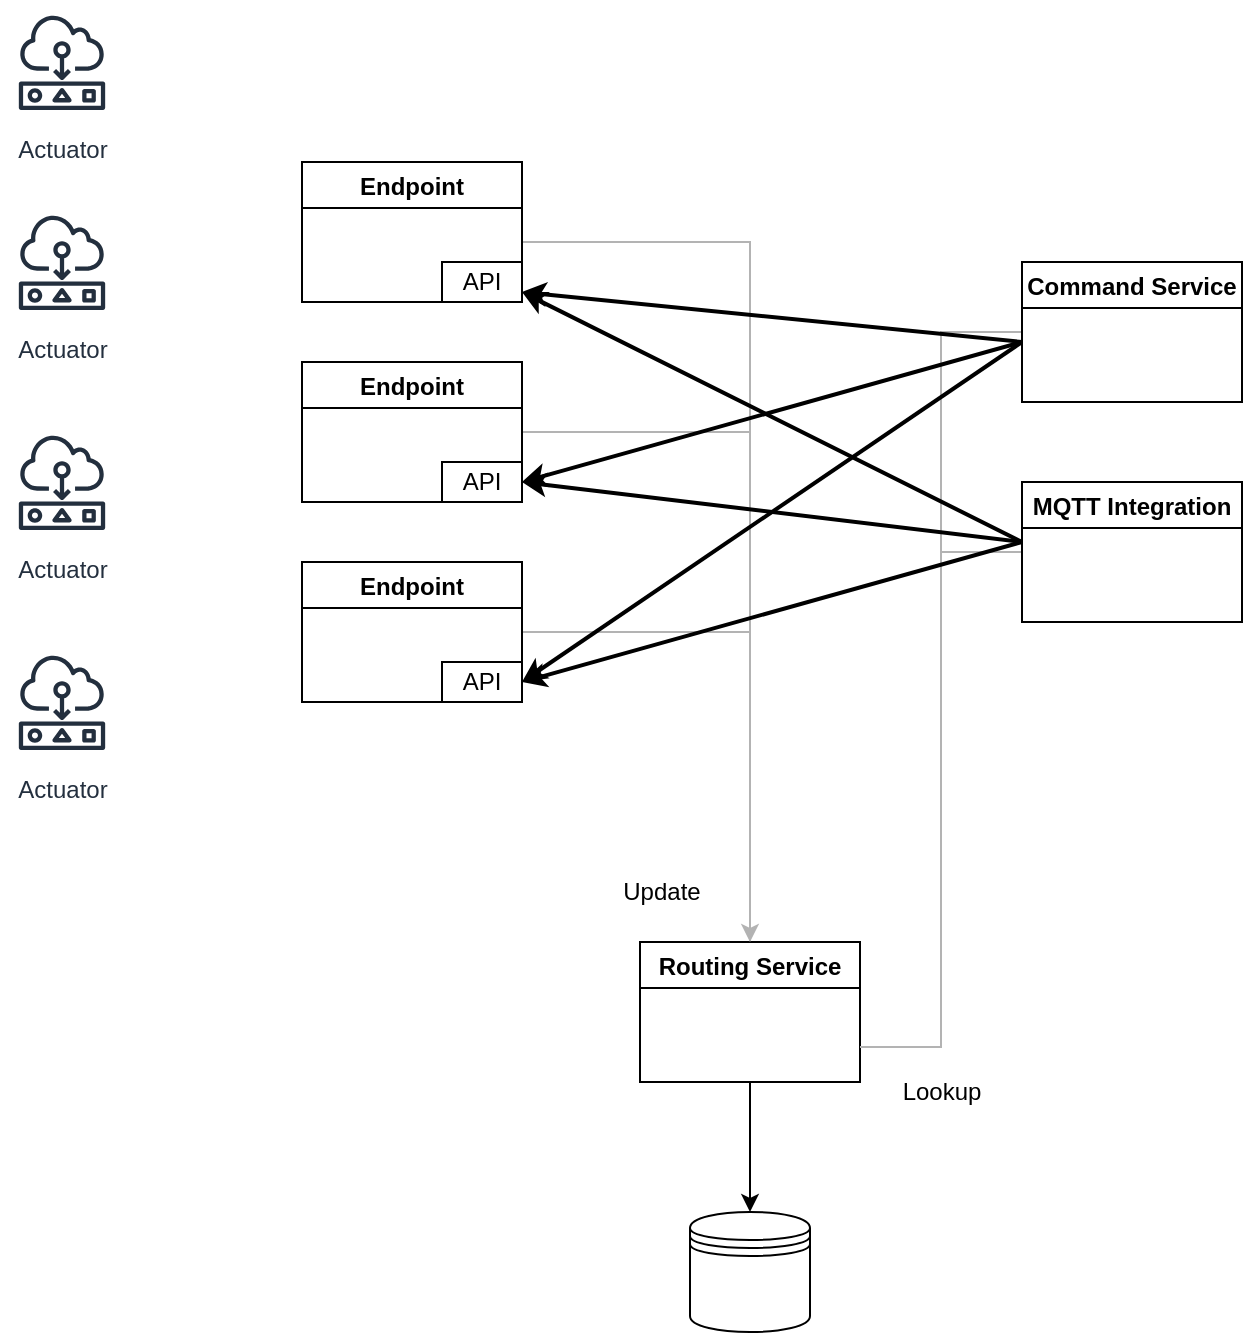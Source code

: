 <mxfile version="20.5.3" type="device"><diagram id="YmAj1CXoCWVD7MHZriO5" name="Page-1"><mxGraphModel dx="1282" dy="1180" grid="1" gridSize="10" guides="1" tooltips="1" connect="1" arrows="1" fold="1" page="1" pageScale="1" pageWidth="827" pageHeight="1169" math="0" shadow="0"><root><mxCell id="0"/><mxCell id="1" parent="0"/><mxCell id="4nMvOS2KJhTRMIKHvrUb-24" value="" style="edgeStyle=orthogonalEdgeStyle;rounded=0;orthogonalLoop=1;jettySize=auto;html=1;" edge="1" parent="1" source="4nMvOS2KJhTRMIKHvrUb-12" target="4nMvOS2KJhTRMIKHvrUb-23"><mxGeometry relative="1" as="geometry"/></mxCell><mxCell id="4nMvOS2KJhTRMIKHvrUb-25" value="" style="edgeStyle=orthogonalEdgeStyle;rounded=0;orthogonalLoop=1;jettySize=auto;html=1;endArrow=none;endFill=0;strokeColor=#B3B3B3;" edge="1" parent="1" source="4nMvOS2KJhTRMIKHvrUb-12"><mxGeometry relative="1" as="geometry"><mxPoint x="300" y="310" as="targetPoint"/><Array as="points"><mxPoint x="414" y="310"/></Array></mxGeometry></mxCell><mxCell id="4nMvOS2KJhTRMIKHvrUb-26" value="" style="edgeStyle=orthogonalEdgeStyle;rounded=0;orthogonalLoop=1;jettySize=auto;html=1;endArrow=none;endFill=0;strokeColor=#B3B3B3;" edge="1" parent="1" source="4nMvOS2KJhTRMIKHvrUb-12"><mxGeometry relative="1" as="geometry"><mxPoint x="300" y="505" as="targetPoint"/><Array as="points"><mxPoint x="414" y="505"/></Array></mxGeometry></mxCell><mxCell id="4nMvOS2KJhTRMIKHvrUb-12" value="Routing Service" style="swimlane;" vertex="1" parent="1"><mxGeometry x="359" y="660" width="110" height="70" as="geometry"/></mxCell><mxCell id="4nMvOS2KJhTRMIKHvrUb-14" value="Endpoint" style="swimlane;" vertex="1" parent="1"><mxGeometry x="190" y="470" width="110" height="70" as="geometry"/></mxCell><mxCell id="4nMvOS2KJhTRMIKHvrUb-40" value="API" style="rounded=0;whiteSpace=wrap;html=1;" vertex="1" parent="4nMvOS2KJhTRMIKHvrUb-14"><mxGeometry x="70" y="50" width="40" height="20" as="geometry"/></mxCell><mxCell id="4nMvOS2KJhTRMIKHvrUb-31" style="edgeStyle=orthogonalEdgeStyle;rounded=0;orthogonalLoop=1;jettySize=auto;html=1;entryX=0.5;entryY=0;entryDx=0;entryDy=0;strokeColor=#B3B3B3;" edge="1" parent="1" source="4nMvOS2KJhTRMIKHvrUb-16" target="4nMvOS2KJhTRMIKHvrUb-12"><mxGeometry relative="1" as="geometry"/></mxCell><mxCell id="4nMvOS2KJhTRMIKHvrUb-16" value="Endpoint" style="swimlane;" vertex="1" parent="1"><mxGeometry x="190" y="370" width="110" height="70" as="geometry"/></mxCell><mxCell id="4nMvOS2KJhTRMIKHvrUb-39" value="API" style="rounded=0;whiteSpace=wrap;html=1;" vertex="1" parent="4nMvOS2KJhTRMIKHvrUb-16"><mxGeometry x="70" y="50" width="40" height="20" as="geometry"/></mxCell><mxCell id="4nMvOS2KJhTRMIKHvrUb-18" value="Endpoint" style="swimlane;" vertex="1" parent="1"><mxGeometry x="190" y="270" width="110" height="70" as="geometry"/></mxCell><mxCell id="4nMvOS2KJhTRMIKHvrUb-38" value="API" style="rounded=0;whiteSpace=wrap;html=1;" vertex="1" parent="4nMvOS2KJhTRMIKHvrUb-18"><mxGeometry x="70" y="50" width="40" height="20" as="geometry"/></mxCell><mxCell id="4nMvOS2KJhTRMIKHvrUb-19" value="Actuator" style="sketch=0;outlineConnect=0;fontColor=#232F3E;gradientColor=none;strokeColor=#232F3E;fillColor=#ffffff;dashed=0;verticalLabelPosition=bottom;verticalAlign=top;align=center;html=1;fontSize=12;fontStyle=0;aspect=fixed;shape=mxgraph.aws4.resourceIcon;resIcon=mxgraph.aws4.actuator;" vertex="1" parent="1"><mxGeometry x="40" y="190" width="60" height="60" as="geometry"/></mxCell><mxCell id="4nMvOS2KJhTRMIKHvrUb-20" value="Actuator" style="sketch=0;outlineConnect=0;fontColor=#232F3E;gradientColor=none;strokeColor=#232F3E;fillColor=#ffffff;dashed=0;verticalLabelPosition=bottom;verticalAlign=top;align=center;html=1;fontSize=12;fontStyle=0;aspect=fixed;shape=mxgraph.aws4.resourceIcon;resIcon=mxgraph.aws4.actuator;" vertex="1" parent="1"><mxGeometry x="40" y="290" width="60" height="60" as="geometry"/></mxCell><mxCell id="4nMvOS2KJhTRMIKHvrUb-21" value="Actuator" style="sketch=0;outlineConnect=0;fontColor=#232F3E;gradientColor=none;strokeColor=#232F3E;fillColor=#ffffff;dashed=0;verticalLabelPosition=bottom;verticalAlign=top;align=center;html=1;fontSize=12;fontStyle=0;aspect=fixed;shape=mxgraph.aws4.resourceIcon;resIcon=mxgraph.aws4.actuator;" vertex="1" parent="1"><mxGeometry x="40" y="400" width="60" height="60" as="geometry"/></mxCell><mxCell id="4nMvOS2KJhTRMIKHvrUb-22" value="Actuator" style="sketch=0;outlineConnect=0;fontColor=#232F3E;gradientColor=none;strokeColor=#232F3E;fillColor=#ffffff;dashed=0;verticalLabelPosition=bottom;verticalAlign=top;align=center;html=1;fontSize=12;fontStyle=0;aspect=fixed;shape=mxgraph.aws4.resourceIcon;resIcon=mxgraph.aws4.actuator;" vertex="1" parent="1"><mxGeometry x="40" y="510" width="60" height="60" as="geometry"/></mxCell><mxCell id="4nMvOS2KJhTRMIKHvrUb-23" value="" style="shape=datastore;whiteSpace=wrap;html=1;" vertex="1" parent="1"><mxGeometry x="384" y="795" width="60" height="60" as="geometry"/></mxCell><mxCell id="4nMvOS2KJhTRMIKHvrUb-34" style="edgeStyle=orthogonalEdgeStyle;rounded=0;orthogonalLoop=1;jettySize=auto;html=1;entryX=1;entryY=0.75;entryDx=0;entryDy=0;endArrow=none;endFill=0;strokeColor=#B3B3B3;" edge="1" parent="1" source="4nMvOS2KJhTRMIKHvrUb-32" target="4nMvOS2KJhTRMIKHvrUb-12"><mxGeometry relative="1" as="geometry"/></mxCell><mxCell id="4nMvOS2KJhTRMIKHvrUb-32" value="Command Service" style="swimlane;" vertex="1" parent="1"><mxGeometry x="550" y="320" width="110" height="70" as="geometry"/></mxCell><mxCell id="4nMvOS2KJhTRMIKHvrUb-35" style="edgeStyle=orthogonalEdgeStyle;rounded=0;orthogonalLoop=1;jettySize=auto;html=1;entryX=1;entryY=0.75;entryDx=0;entryDy=0;endArrow=none;endFill=0;strokeColor=#B3B3B3;" edge="1" parent="1" source="4nMvOS2KJhTRMIKHvrUb-33" target="4nMvOS2KJhTRMIKHvrUb-12"><mxGeometry relative="1" as="geometry"/></mxCell><mxCell id="4nMvOS2KJhTRMIKHvrUb-33" value="MQTT Integration" style="swimlane;" vertex="1" parent="1"><mxGeometry x="550" y="430" width="110" height="70" as="geometry"/></mxCell><mxCell id="4nMvOS2KJhTRMIKHvrUb-36" value="Update" style="text;html=1;strokeColor=none;fillColor=none;align=center;verticalAlign=middle;whiteSpace=wrap;rounded=0;" vertex="1" parent="1"><mxGeometry x="340" y="620" width="60" height="30" as="geometry"/></mxCell><mxCell id="4nMvOS2KJhTRMIKHvrUb-37" value="Lookup" style="text;html=1;strokeColor=none;fillColor=none;align=center;verticalAlign=middle;whiteSpace=wrap;rounded=0;" vertex="1" parent="1"><mxGeometry x="480" y="720" width="60" height="30" as="geometry"/></mxCell><mxCell id="4nMvOS2KJhTRMIKHvrUb-48" value="" style="endArrow=none;startArrow=classic;html=1;rounded=0;strokeColor=#000000;strokeWidth=2;endFill=0;" edge="1" parent="1"><mxGeometry width="50" height="50" relative="1" as="geometry"><mxPoint x="300" y="530" as="sourcePoint"/><mxPoint x="550" y="460" as="targetPoint"/></mxGeometry></mxCell><mxCell id="4nMvOS2KJhTRMIKHvrUb-49" value="" style="endArrow=none;startArrow=classic;html=1;rounded=0;strokeColor=#000000;strokeWidth=2;exitX=1;exitY=0.5;exitDx=0;exitDy=0;endFill=0;" edge="1" parent="1" source="4nMvOS2KJhTRMIKHvrUb-39"><mxGeometry width="50" height="50" relative="1" as="geometry"><mxPoint x="300" y="525" as="sourcePoint"/><mxPoint x="550" y="460" as="targetPoint"/></mxGeometry></mxCell><mxCell id="4nMvOS2KJhTRMIKHvrUb-50" value="" style="endArrow=none;startArrow=classic;html=1;rounded=0;strokeColor=#000000;strokeWidth=2;endFill=0;" edge="1" parent="1"><mxGeometry width="50" height="50" relative="1" as="geometry"><mxPoint x="300" y="335" as="sourcePoint"/><mxPoint x="550" y="460" as="targetPoint"/></mxGeometry></mxCell><mxCell id="4nMvOS2KJhTRMIKHvrUb-51" value="" style="endArrow=none;startArrow=classic;html=1;rounded=0;strokeColor=#000000;strokeWidth=2;endFill=0;" edge="1" parent="1"><mxGeometry width="50" height="50" relative="1" as="geometry"><mxPoint x="300" y="430" as="sourcePoint"/><mxPoint x="550" y="360" as="targetPoint"/></mxGeometry></mxCell><mxCell id="4nMvOS2KJhTRMIKHvrUb-52" value="" style="endArrow=none;startArrow=classic;html=1;rounded=0;strokeColor=#000000;strokeWidth=2;endFill=0;exitX=1;exitY=0.75;exitDx=0;exitDy=0;" edge="1" parent="1" source="4nMvOS2KJhTRMIKHvrUb-38"><mxGeometry width="50" height="50" relative="1" as="geometry"><mxPoint x="300" y="410" as="sourcePoint"/><mxPoint x="550" y="360" as="targetPoint"/></mxGeometry></mxCell><mxCell id="4nMvOS2KJhTRMIKHvrUb-53" value="" style="endArrow=none;startArrow=classic;html=1;rounded=0;strokeColor=#000000;strokeWidth=2;endFill=0;" edge="1" parent="1"><mxGeometry width="50" height="50" relative="1" as="geometry"><mxPoint x="300" y="530" as="sourcePoint"/><mxPoint x="550" y="360" as="targetPoint"/></mxGeometry></mxCell></root></mxGraphModel></diagram></mxfile>